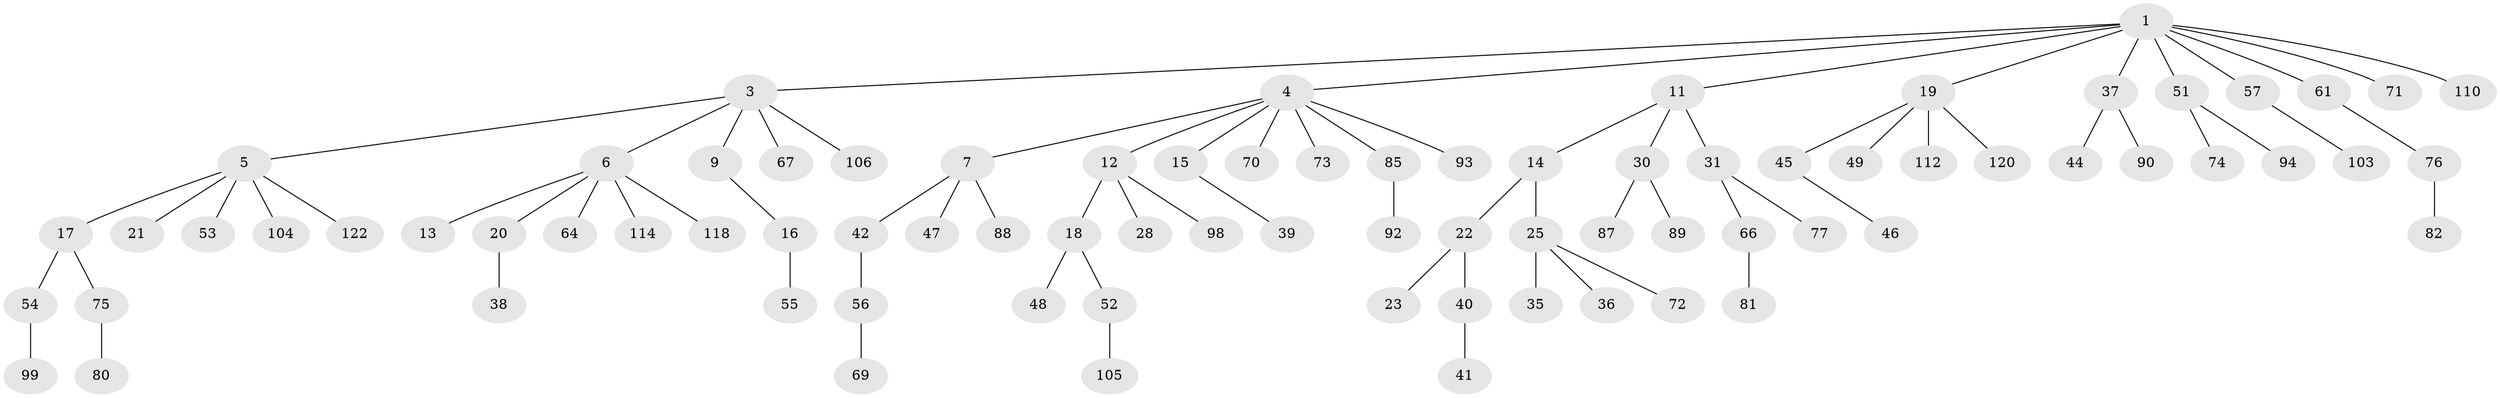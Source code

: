 // original degree distribution, {5: 0.04918032786885246, 7: 0.01639344262295082, 4: 0.040983606557377046, 6: 0.00819672131147541, 3: 0.14754098360655737, 2: 0.22950819672131148, 1: 0.5081967213114754}
// Generated by graph-tools (version 1.1) at 2025/42/03/06/25 10:42:04]
// undirected, 81 vertices, 80 edges
graph export_dot {
graph [start="1"]
  node [color=gray90,style=filled];
  1 [super="+2"];
  3 [super="+8"];
  4 [super="+10"];
  5 [super="+32"];
  6 [super="+116"];
  7 [super="+26"];
  9 [super="+91"];
  11 [super="+63"];
  12 [super="+113"];
  13 [super="+60"];
  14;
  15;
  16 [super="+62"];
  17 [super="+29"];
  18 [super="+24"];
  19 [super="+34"];
  20 [super="+27"];
  21;
  22;
  23 [super="+100"];
  25 [super="+83"];
  28;
  30 [super="+65"];
  31 [super="+33"];
  35 [super="+43"];
  36 [super="+108"];
  37 [super="+59"];
  38;
  39 [super="+68"];
  40;
  41 [super="+58"];
  42;
  44;
  45 [super="+96"];
  46 [super="+79"];
  47;
  48 [super="+50"];
  49;
  51 [super="+101"];
  52;
  53 [super="+119"];
  54 [super="+97"];
  55;
  56 [super="+78"];
  57 [super="+115"];
  61;
  64 [super="+86"];
  66;
  67;
  69;
  70;
  71;
  72;
  73;
  74;
  75 [super="+84"];
  76 [super="+95"];
  77;
  80;
  81;
  82;
  85 [super="+102"];
  87;
  88;
  89;
  90;
  92 [super="+117"];
  93;
  94;
  98 [super="+107"];
  99;
  103;
  104 [super="+109"];
  105 [super="+111"];
  106;
  110 [super="+121"];
  112;
  114;
  118;
  120;
  122;
  1 -- 11;
  1 -- 19;
  1 -- 71;
  1 -- 110;
  1 -- 3;
  1 -- 4;
  1 -- 37;
  1 -- 51;
  1 -- 57;
  1 -- 61;
  3 -- 5;
  3 -- 6;
  3 -- 106;
  3 -- 9;
  3 -- 67;
  4 -- 7;
  4 -- 15;
  4 -- 70;
  4 -- 85;
  4 -- 93;
  4 -- 73;
  4 -- 12;
  5 -- 17;
  5 -- 21;
  5 -- 104;
  5 -- 122;
  5 -- 53;
  6 -- 13;
  6 -- 20;
  6 -- 64;
  6 -- 114;
  6 -- 118;
  7 -- 47;
  7 -- 88;
  7 -- 42;
  9 -- 16;
  11 -- 14;
  11 -- 30;
  11 -- 31;
  12 -- 18;
  12 -- 28;
  12 -- 98;
  14 -- 22;
  14 -- 25;
  15 -- 39;
  16 -- 55;
  17 -- 54;
  17 -- 75;
  18 -- 52;
  18 -- 48;
  19 -- 49;
  19 -- 112;
  19 -- 120;
  19 -- 45;
  20 -- 38;
  22 -- 23;
  22 -- 40;
  25 -- 35;
  25 -- 36;
  25 -- 72;
  30 -- 89;
  30 -- 87;
  31 -- 66;
  31 -- 77;
  37 -- 44;
  37 -- 90;
  40 -- 41;
  42 -- 56;
  45 -- 46;
  51 -- 74;
  51 -- 94;
  52 -- 105;
  54 -- 99;
  56 -- 69;
  57 -- 103;
  61 -- 76;
  66 -- 81;
  75 -- 80;
  76 -- 82;
  85 -- 92;
}
